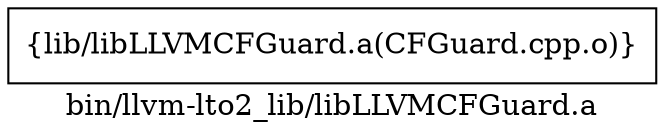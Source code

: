 digraph "bin/llvm-lto2_lib/libLLVMCFGuard.a" {
	label="bin/llvm-lto2_lib/libLLVMCFGuard.a";
	rankdir=LR;

	Node0x55c4b18970e8 [shape=record,shape=box,group=0,label="{lib/libLLVMCFGuard.a(CFGuard.cpp.o)}"];
}
